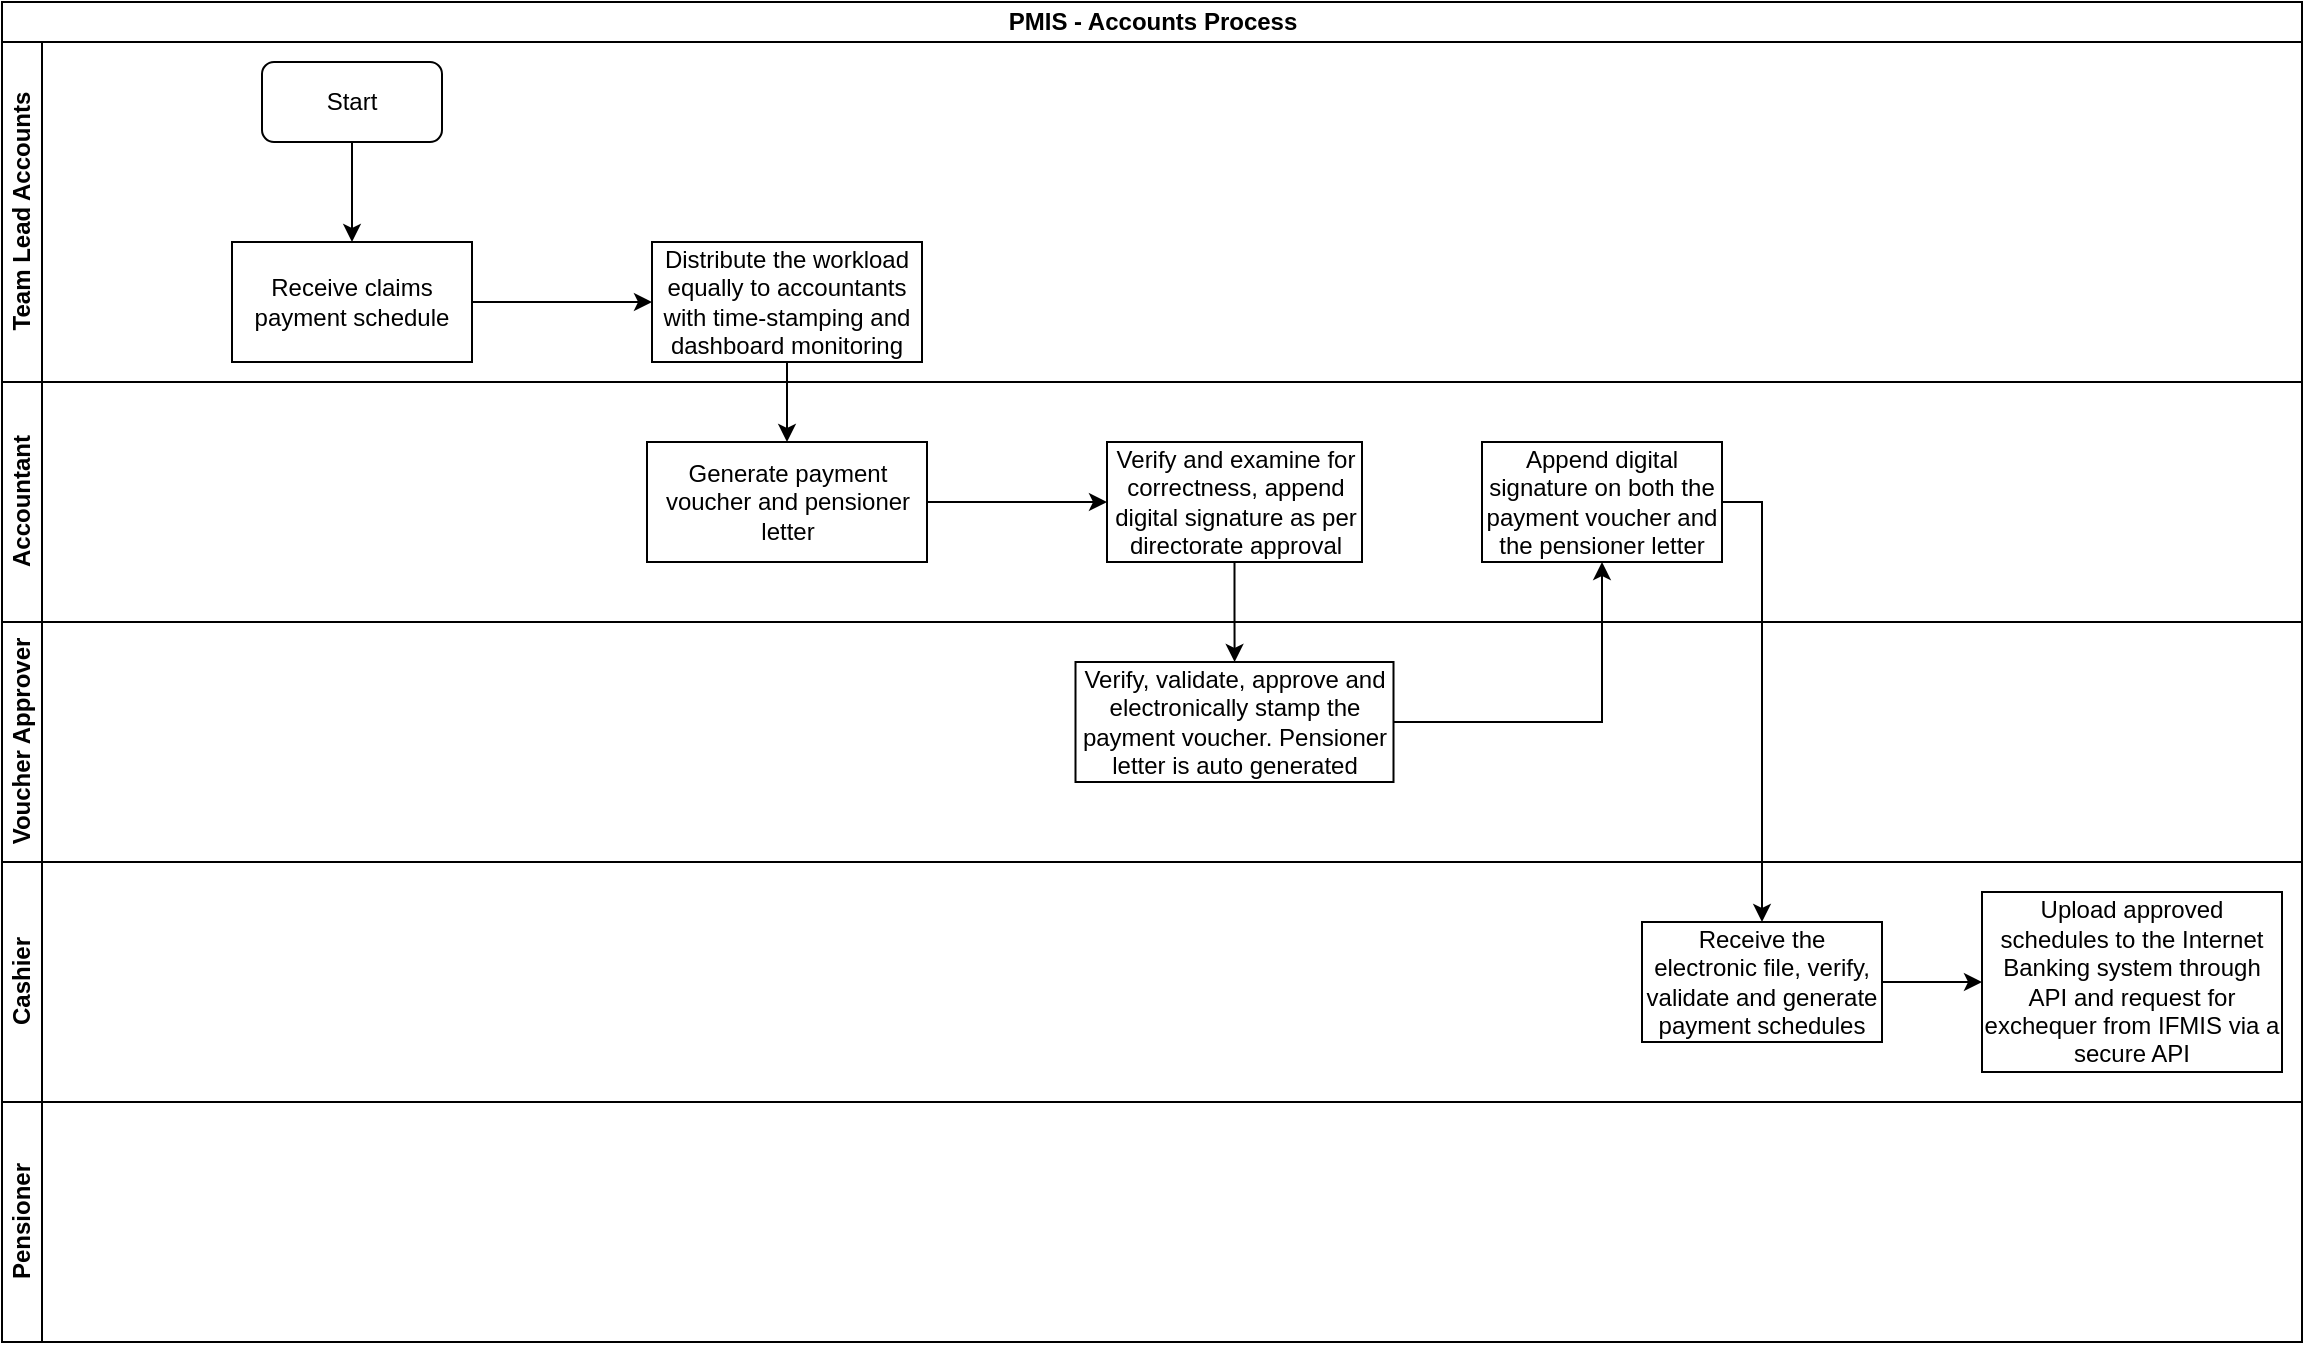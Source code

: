 <mxfile version="13.9.1" type="github">
  <diagram id="AS_vAL803tgbhomy-etc" name="Page-1">
    <mxGraphModel dx="1038" dy="547" grid="1" gridSize="10" guides="1" tooltips="1" connect="1" arrows="1" fold="1" page="1" pageScale="1" pageWidth="1169" pageHeight="827" math="0" shadow="0">
      <root>
        <mxCell id="0" />
        <mxCell id="1" parent="0" />
        <mxCell id="bzjPsa7Bnyj8pUQ7Ct00-1" value="PMIS - Accounts Process" style="swimlane;html=1;childLayout=stackLayout;resizeParent=1;resizeParentMax=0;horizontal=1;startSize=20;horizontalStack=0;" vertex="1" parent="1">
          <mxGeometry y="10" width="1150" height="670" as="geometry" />
        </mxCell>
        <mxCell id="bzjPsa7Bnyj8pUQ7Ct00-2" value="Team Lead Accounts" style="swimlane;html=1;startSize=20;horizontal=0;" vertex="1" parent="bzjPsa7Bnyj8pUQ7Ct00-1">
          <mxGeometry y="20" width="1150" height="170" as="geometry" />
        </mxCell>
        <mxCell id="bzjPsa7Bnyj8pUQ7Ct00-7" value="Start" style="rounded=1;whiteSpace=wrap;html=1;" vertex="1" parent="bzjPsa7Bnyj8pUQ7Ct00-2">
          <mxGeometry x="130" y="10" width="90" height="40" as="geometry" />
        </mxCell>
        <mxCell id="bzjPsa7Bnyj8pUQ7Ct00-8" value="Receive claims payment schedule" style="rounded=0;whiteSpace=wrap;html=1;" vertex="1" parent="bzjPsa7Bnyj8pUQ7Ct00-2">
          <mxGeometry x="115" y="100" width="120" height="60" as="geometry" />
        </mxCell>
        <mxCell id="bzjPsa7Bnyj8pUQ7Ct00-10" value="" style="edgeStyle=orthogonalEdgeStyle;rounded=0;orthogonalLoop=1;jettySize=auto;html=1;entryX=0.5;entryY=0;entryDx=0;entryDy=0;" edge="1" parent="bzjPsa7Bnyj8pUQ7Ct00-2" source="bzjPsa7Bnyj8pUQ7Ct00-7" target="bzjPsa7Bnyj8pUQ7Ct00-8">
          <mxGeometry relative="1" as="geometry">
            <mxPoint x="175" y="120" as="targetPoint" />
          </mxGeometry>
        </mxCell>
        <mxCell id="bzjPsa7Bnyj8pUQ7Ct00-3" value="Accountant" style="swimlane;html=1;startSize=20;horizontal=0;" vertex="1" parent="bzjPsa7Bnyj8pUQ7Ct00-1">
          <mxGeometry y="190" width="1150" height="120" as="geometry" />
        </mxCell>
        <mxCell id="bzjPsa7Bnyj8pUQ7Ct00-13" value="Generate payment voucher and pensioner letter" style="whiteSpace=wrap;html=1;rounded=0;" vertex="1" parent="bzjPsa7Bnyj8pUQ7Ct00-3">
          <mxGeometry x="322.5" y="30" width="140" height="60" as="geometry" />
        </mxCell>
        <mxCell id="bzjPsa7Bnyj8pUQ7Ct00-19" value="Append digital signature on both the payment voucher and the pensioner letter" style="whiteSpace=wrap;html=1;rounded=0;" vertex="1" parent="bzjPsa7Bnyj8pUQ7Ct00-3">
          <mxGeometry x="740" y="30" width="120" height="60" as="geometry" />
        </mxCell>
        <mxCell id="bzjPsa7Bnyj8pUQ7Ct00-4" value="Voucher Approver" style="swimlane;html=1;startSize=20;horizontal=0;" vertex="1" parent="bzjPsa7Bnyj8pUQ7Ct00-1">
          <mxGeometry y="310" width="1150" height="120" as="geometry" />
        </mxCell>
        <mxCell id="bzjPsa7Bnyj8pUQ7Ct00-17" value="Verify, validate, approve and electronically stamp the payment voucher. Pensioner letter is auto generated" style="whiteSpace=wrap;html=1;rounded=0;" vertex="1" parent="bzjPsa7Bnyj8pUQ7Ct00-4">
          <mxGeometry x="536.75" y="20" width="159" height="60" as="geometry" />
        </mxCell>
        <mxCell id="bzjPsa7Bnyj8pUQ7Ct00-5" value="Cashier" style="swimlane;html=1;startSize=20;horizontal=0;" vertex="1" parent="bzjPsa7Bnyj8pUQ7Ct00-1">
          <mxGeometry y="430" width="1150" height="120" as="geometry" />
        </mxCell>
        <mxCell id="bzjPsa7Bnyj8pUQ7Ct00-21" value="Receive the electronic file, verify, validate and generate payment schedules" style="whiteSpace=wrap;html=1;rounded=0;" vertex="1" parent="bzjPsa7Bnyj8pUQ7Ct00-5">
          <mxGeometry x="820" y="30" width="120" height="60" as="geometry" />
        </mxCell>
        <mxCell id="bzjPsa7Bnyj8pUQ7Ct00-6" value="Pensioner" style="swimlane;html=1;startSize=20;horizontal=0;" vertex="1" parent="bzjPsa7Bnyj8pUQ7Ct00-1">
          <mxGeometry y="550" width="1150" height="120" as="geometry" />
        </mxCell>
        <mxCell id="bzjPsa7Bnyj8pUQ7Ct00-20" value="" style="edgeStyle=orthogonalEdgeStyle;rounded=0;orthogonalLoop=1;jettySize=auto;html=1;" edge="1" parent="bzjPsa7Bnyj8pUQ7Ct00-1" source="bzjPsa7Bnyj8pUQ7Ct00-17" target="bzjPsa7Bnyj8pUQ7Ct00-19">
          <mxGeometry relative="1" as="geometry" />
        </mxCell>
        <mxCell id="bzjPsa7Bnyj8pUQ7Ct00-22" value="" style="edgeStyle=orthogonalEdgeStyle;rounded=0;orthogonalLoop=1;jettySize=auto;html=1;entryX=0.5;entryY=0;entryDx=0;entryDy=0;" edge="1" parent="bzjPsa7Bnyj8pUQ7Ct00-1" source="bzjPsa7Bnyj8pUQ7Ct00-19" target="bzjPsa7Bnyj8pUQ7Ct00-21">
          <mxGeometry relative="1" as="geometry">
            <Array as="points">
              <mxPoint x="880" y="250" />
            </Array>
          </mxGeometry>
        </mxCell>
        <mxCell id="bzjPsa7Bnyj8pUQ7Ct00-14" value="" style="edgeStyle=orthogonalEdgeStyle;rounded=0;orthogonalLoop=1;jettySize=auto;html=1;" edge="1" parent="1" source="bzjPsa7Bnyj8pUQ7Ct00-11" target="bzjPsa7Bnyj8pUQ7Ct00-13">
          <mxGeometry relative="1" as="geometry" />
        </mxCell>
        <mxCell id="bzjPsa7Bnyj8pUQ7Ct00-11" value="Distribute the workload equally to accountants with time-stamping and dashboard monitoring" style="whiteSpace=wrap;html=1;rounded=0;" vertex="1" parent="1">
          <mxGeometry x="325" y="130" width="135" height="60" as="geometry" />
        </mxCell>
        <mxCell id="bzjPsa7Bnyj8pUQ7Ct00-12" value="" style="edgeStyle=orthogonalEdgeStyle;rounded=0;orthogonalLoop=1;jettySize=auto;html=1;" edge="1" parent="1" source="bzjPsa7Bnyj8pUQ7Ct00-8" target="bzjPsa7Bnyj8pUQ7Ct00-11">
          <mxGeometry relative="1" as="geometry" />
        </mxCell>
        <mxCell id="bzjPsa7Bnyj8pUQ7Ct00-18" value="" style="edgeStyle=orthogonalEdgeStyle;rounded=0;orthogonalLoop=1;jettySize=auto;html=1;" edge="1" parent="1" source="bzjPsa7Bnyj8pUQ7Ct00-15" target="bzjPsa7Bnyj8pUQ7Ct00-17">
          <mxGeometry relative="1" as="geometry" />
        </mxCell>
        <mxCell id="bzjPsa7Bnyj8pUQ7Ct00-15" value="Verify and examine for correctness, append digital signature as per directorate approval" style="whiteSpace=wrap;html=1;rounded=0;" vertex="1" parent="1">
          <mxGeometry x="552.5" y="230" width="127.5" height="60" as="geometry" />
        </mxCell>
        <mxCell id="bzjPsa7Bnyj8pUQ7Ct00-16" value="" style="edgeStyle=orthogonalEdgeStyle;rounded=0;orthogonalLoop=1;jettySize=auto;html=1;" edge="1" parent="1" source="bzjPsa7Bnyj8pUQ7Ct00-13" target="bzjPsa7Bnyj8pUQ7Ct00-15">
          <mxGeometry relative="1" as="geometry" />
        </mxCell>
        <mxCell id="bzjPsa7Bnyj8pUQ7Ct00-23" value="Upload approved schedules to the Internet Banking system through API and request for exchequer from IFMIS via a secure API" style="whiteSpace=wrap;html=1;rounded=0;" vertex="1" parent="1">
          <mxGeometry x="990" y="455" width="150" height="90" as="geometry" />
        </mxCell>
        <mxCell id="bzjPsa7Bnyj8pUQ7Ct00-24" value="" style="edgeStyle=orthogonalEdgeStyle;rounded=0;orthogonalLoop=1;jettySize=auto;html=1;" edge="1" parent="1" source="bzjPsa7Bnyj8pUQ7Ct00-21" target="bzjPsa7Bnyj8pUQ7Ct00-23">
          <mxGeometry relative="1" as="geometry" />
        </mxCell>
      </root>
    </mxGraphModel>
  </diagram>
</mxfile>

